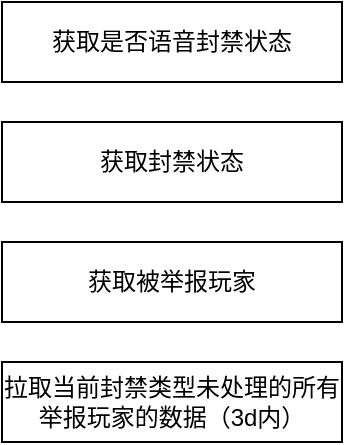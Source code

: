 <mxfile version="24.7.13">
  <diagram name="第 1 页" id="4FSL3MRzxva0yucp-lYa">
    <mxGraphModel dx="1434" dy="746" grid="1" gridSize="10" guides="1" tooltips="1" connect="1" arrows="1" fold="1" page="1" pageScale="1" pageWidth="4681" pageHeight="3300" math="0" shadow="0">
      <root>
        <mxCell id="0" />
        <mxCell id="1" parent="0" />
        <mxCell id="Age2WlZFDnUI9IWk4CiQ-1" value="获取是否语音封禁状态" style="rounded=0;whiteSpace=wrap;html=1;" vertex="1" parent="1">
          <mxGeometry x="260" y="80" width="170" height="40" as="geometry" />
        </mxCell>
        <mxCell id="Age2WlZFDnUI9IWk4CiQ-2" value="获取封禁状态" style="rounded=0;whiteSpace=wrap;html=1;" vertex="1" parent="1">
          <mxGeometry x="260" y="140" width="170" height="40" as="geometry" />
        </mxCell>
        <mxCell id="Age2WlZFDnUI9IWk4CiQ-3" value="获取被举报玩家" style="rounded=0;whiteSpace=wrap;html=1;" vertex="1" parent="1">
          <mxGeometry x="260" y="200" width="170" height="40" as="geometry" />
        </mxCell>
        <mxCell id="Age2WlZFDnUI9IWk4CiQ-4" value="拉取当前封禁类型未处理的所有举报玩家的数据（3d内）" style="rounded=0;whiteSpace=wrap;html=1;" vertex="1" parent="1">
          <mxGeometry x="260" y="260" width="170" height="40" as="geometry" />
        </mxCell>
      </root>
    </mxGraphModel>
  </diagram>
</mxfile>
